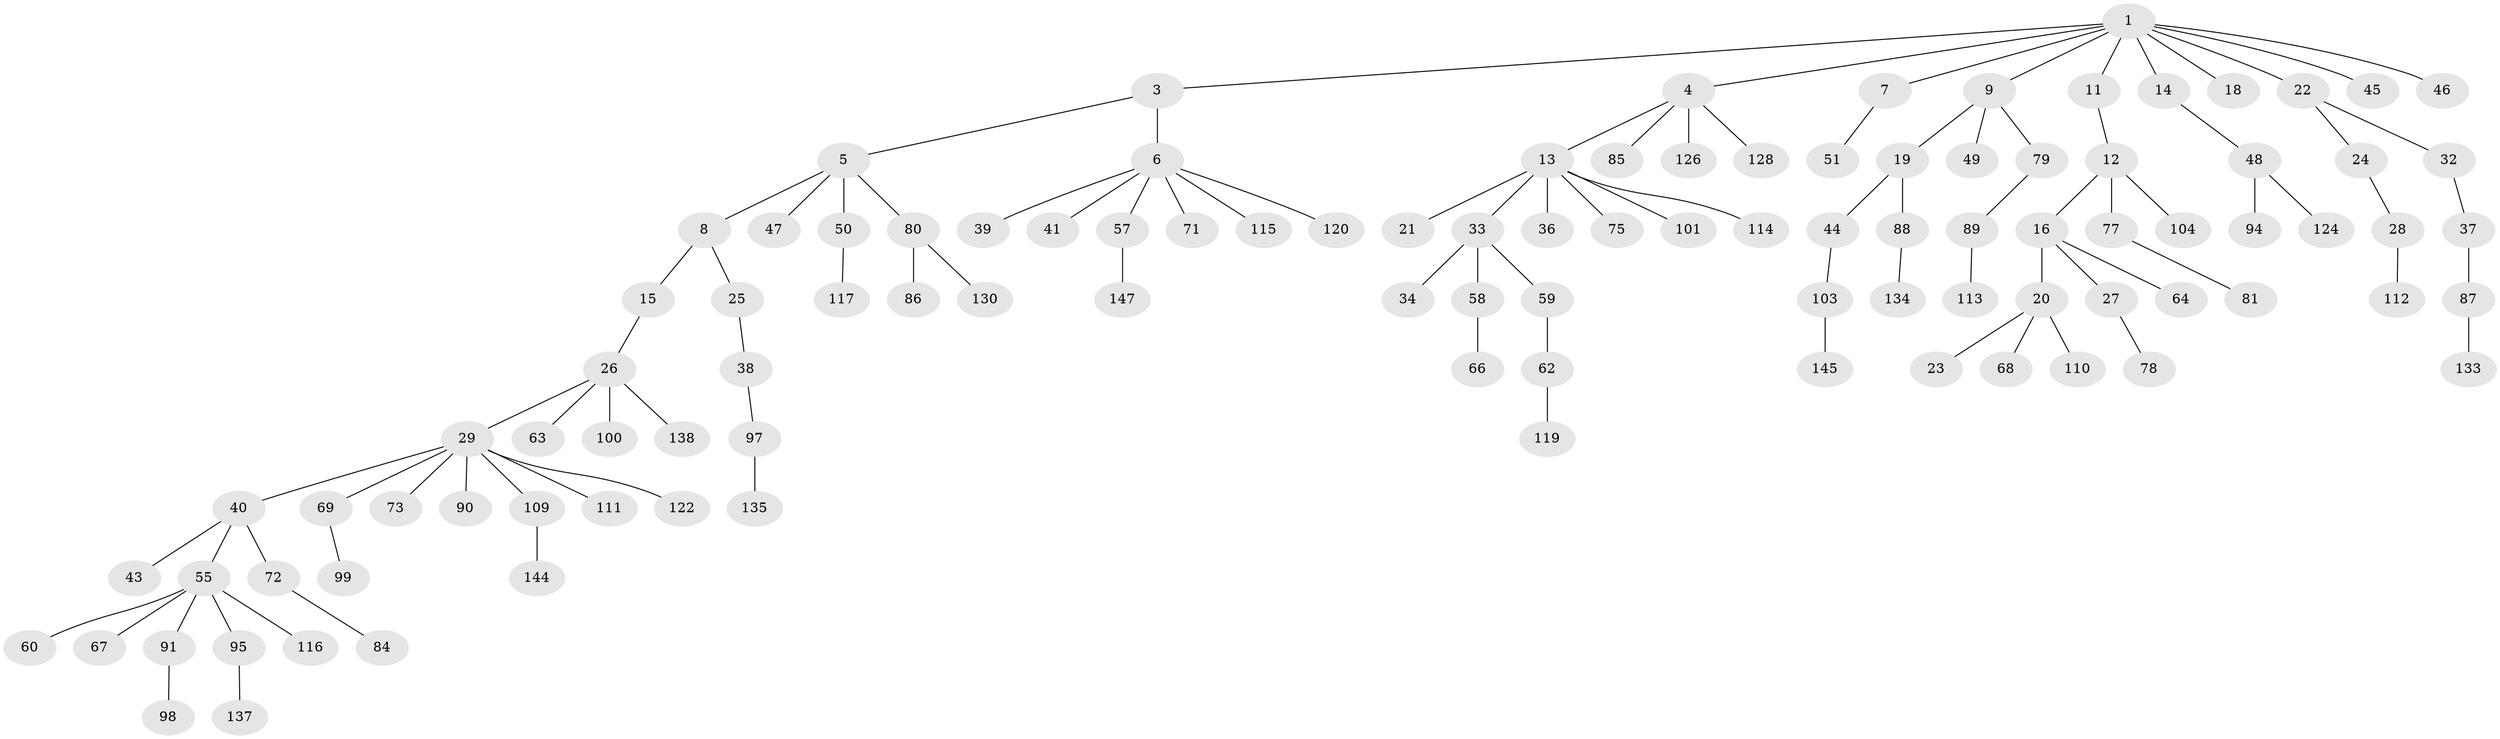 // original degree distribution, {6: 0.04081632653061224, 3: 0.14965986394557823, 5: 0.02040816326530612, 4: 0.05442176870748299, 2: 0.23809523809523808, 1: 0.4965986394557823}
// Generated by graph-tools (version 1.1) at 2025/11/02/27/25 16:11:25]
// undirected, 106 vertices, 105 edges
graph export_dot {
graph [start="1"]
  node [color=gray90,style=filled];
  1 [super="+2"];
  3;
  4 [super="+82"];
  5 [super="+30"];
  6 [super="+74"];
  7 [super="+31"];
  8;
  9 [super="+10"];
  11;
  12 [super="+54"];
  13 [super="+17"];
  14 [super="+131"];
  15;
  16 [super="+42"];
  18;
  19;
  20 [super="+65"];
  21 [super="+136"];
  22 [super="+107"];
  23;
  24;
  25;
  26 [super="+53"];
  27 [super="+35"];
  28 [super="+127"];
  29 [super="+56"];
  32;
  33 [super="+108"];
  34;
  36;
  37;
  38 [super="+96"];
  39;
  40;
  41;
  43 [super="+52"];
  44 [super="+125"];
  45;
  46;
  47 [super="+83"];
  48 [super="+76"];
  49;
  50 [super="+70"];
  51;
  55 [super="+61"];
  57;
  58 [super="+118"];
  59;
  60;
  62 [super="+106"];
  63;
  64;
  66;
  67;
  68;
  69;
  71;
  72 [super="+92"];
  73 [super="+140"];
  75;
  77;
  78 [super="+93"];
  79 [super="+146"];
  80;
  81;
  84 [super="+121"];
  85;
  86 [super="+105"];
  87 [super="+141"];
  88 [super="+129"];
  89;
  90;
  91 [super="+139"];
  94;
  95;
  97;
  98 [super="+102"];
  99;
  100;
  101 [super="+142"];
  103 [super="+123"];
  104;
  109 [super="+132"];
  110;
  111 [super="+143"];
  112;
  113;
  114;
  115;
  116;
  117;
  119;
  120;
  122;
  124;
  126;
  128;
  130;
  133;
  134;
  135;
  137;
  138;
  144;
  145;
  147;
  1 -- 7;
  1 -- 9;
  1 -- 11;
  1 -- 22;
  1 -- 45;
  1 -- 18;
  1 -- 3;
  1 -- 4;
  1 -- 14;
  1 -- 46;
  3 -- 5;
  3 -- 6;
  4 -- 13;
  4 -- 85;
  4 -- 126;
  4 -- 128;
  5 -- 8;
  5 -- 50;
  5 -- 80;
  5 -- 47;
  6 -- 39;
  6 -- 41;
  6 -- 57;
  6 -- 71;
  6 -- 120;
  6 -- 115;
  7 -- 51;
  8 -- 15;
  8 -- 25;
  9 -- 19;
  9 -- 79;
  9 -- 49;
  11 -- 12;
  12 -- 16;
  12 -- 77;
  12 -- 104;
  13 -- 36;
  13 -- 33;
  13 -- 114;
  13 -- 101;
  13 -- 21;
  13 -- 75;
  14 -- 48;
  15 -- 26;
  16 -- 20;
  16 -- 27;
  16 -- 64;
  19 -- 44;
  19 -- 88;
  20 -- 23;
  20 -- 68;
  20 -- 110;
  22 -- 24;
  22 -- 32;
  24 -- 28;
  25 -- 38;
  26 -- 29;
  26 -- 100;
  26 -- 63;
  26 -- 138;
  27 -- 78;
  28 -- 112;
  29 -- 40;
  29 -- 69;
  29 -- 73;
  29 -- 122;
  29 -- 90;
  29 -- 109;
  29 -- 111;
  32 -- 37;
  33 -- 34;
  33 -- 58;
  33 -- 59;
  37 -- 87;
  38 -- 97;
  40 -- 43;
  40 -- 55;
  40 -- 72;
  44 -- 103;
  48 -- 124;
  48 -- 94;
  50 -- 117;
  55 -- 60;
  55 -- 67;
  55 -- 91;
  55 -- 95;
  55 -- 116;
  57 -- 147;
  58 -- 66;
  59 -- 62;
  62 -- 119;
  69 -- 99;
  72 -- 84;
  77 -- 81;
  79 -- 89;
  80 -- 86;
  80 -- 130;
  87 -- 133;
  88 -- 134;
  89 -- 113;
  91 -- 98;
  95 -- 137;
  97 -- 135;
  103 -- 145;
  109 -- 144;
}
